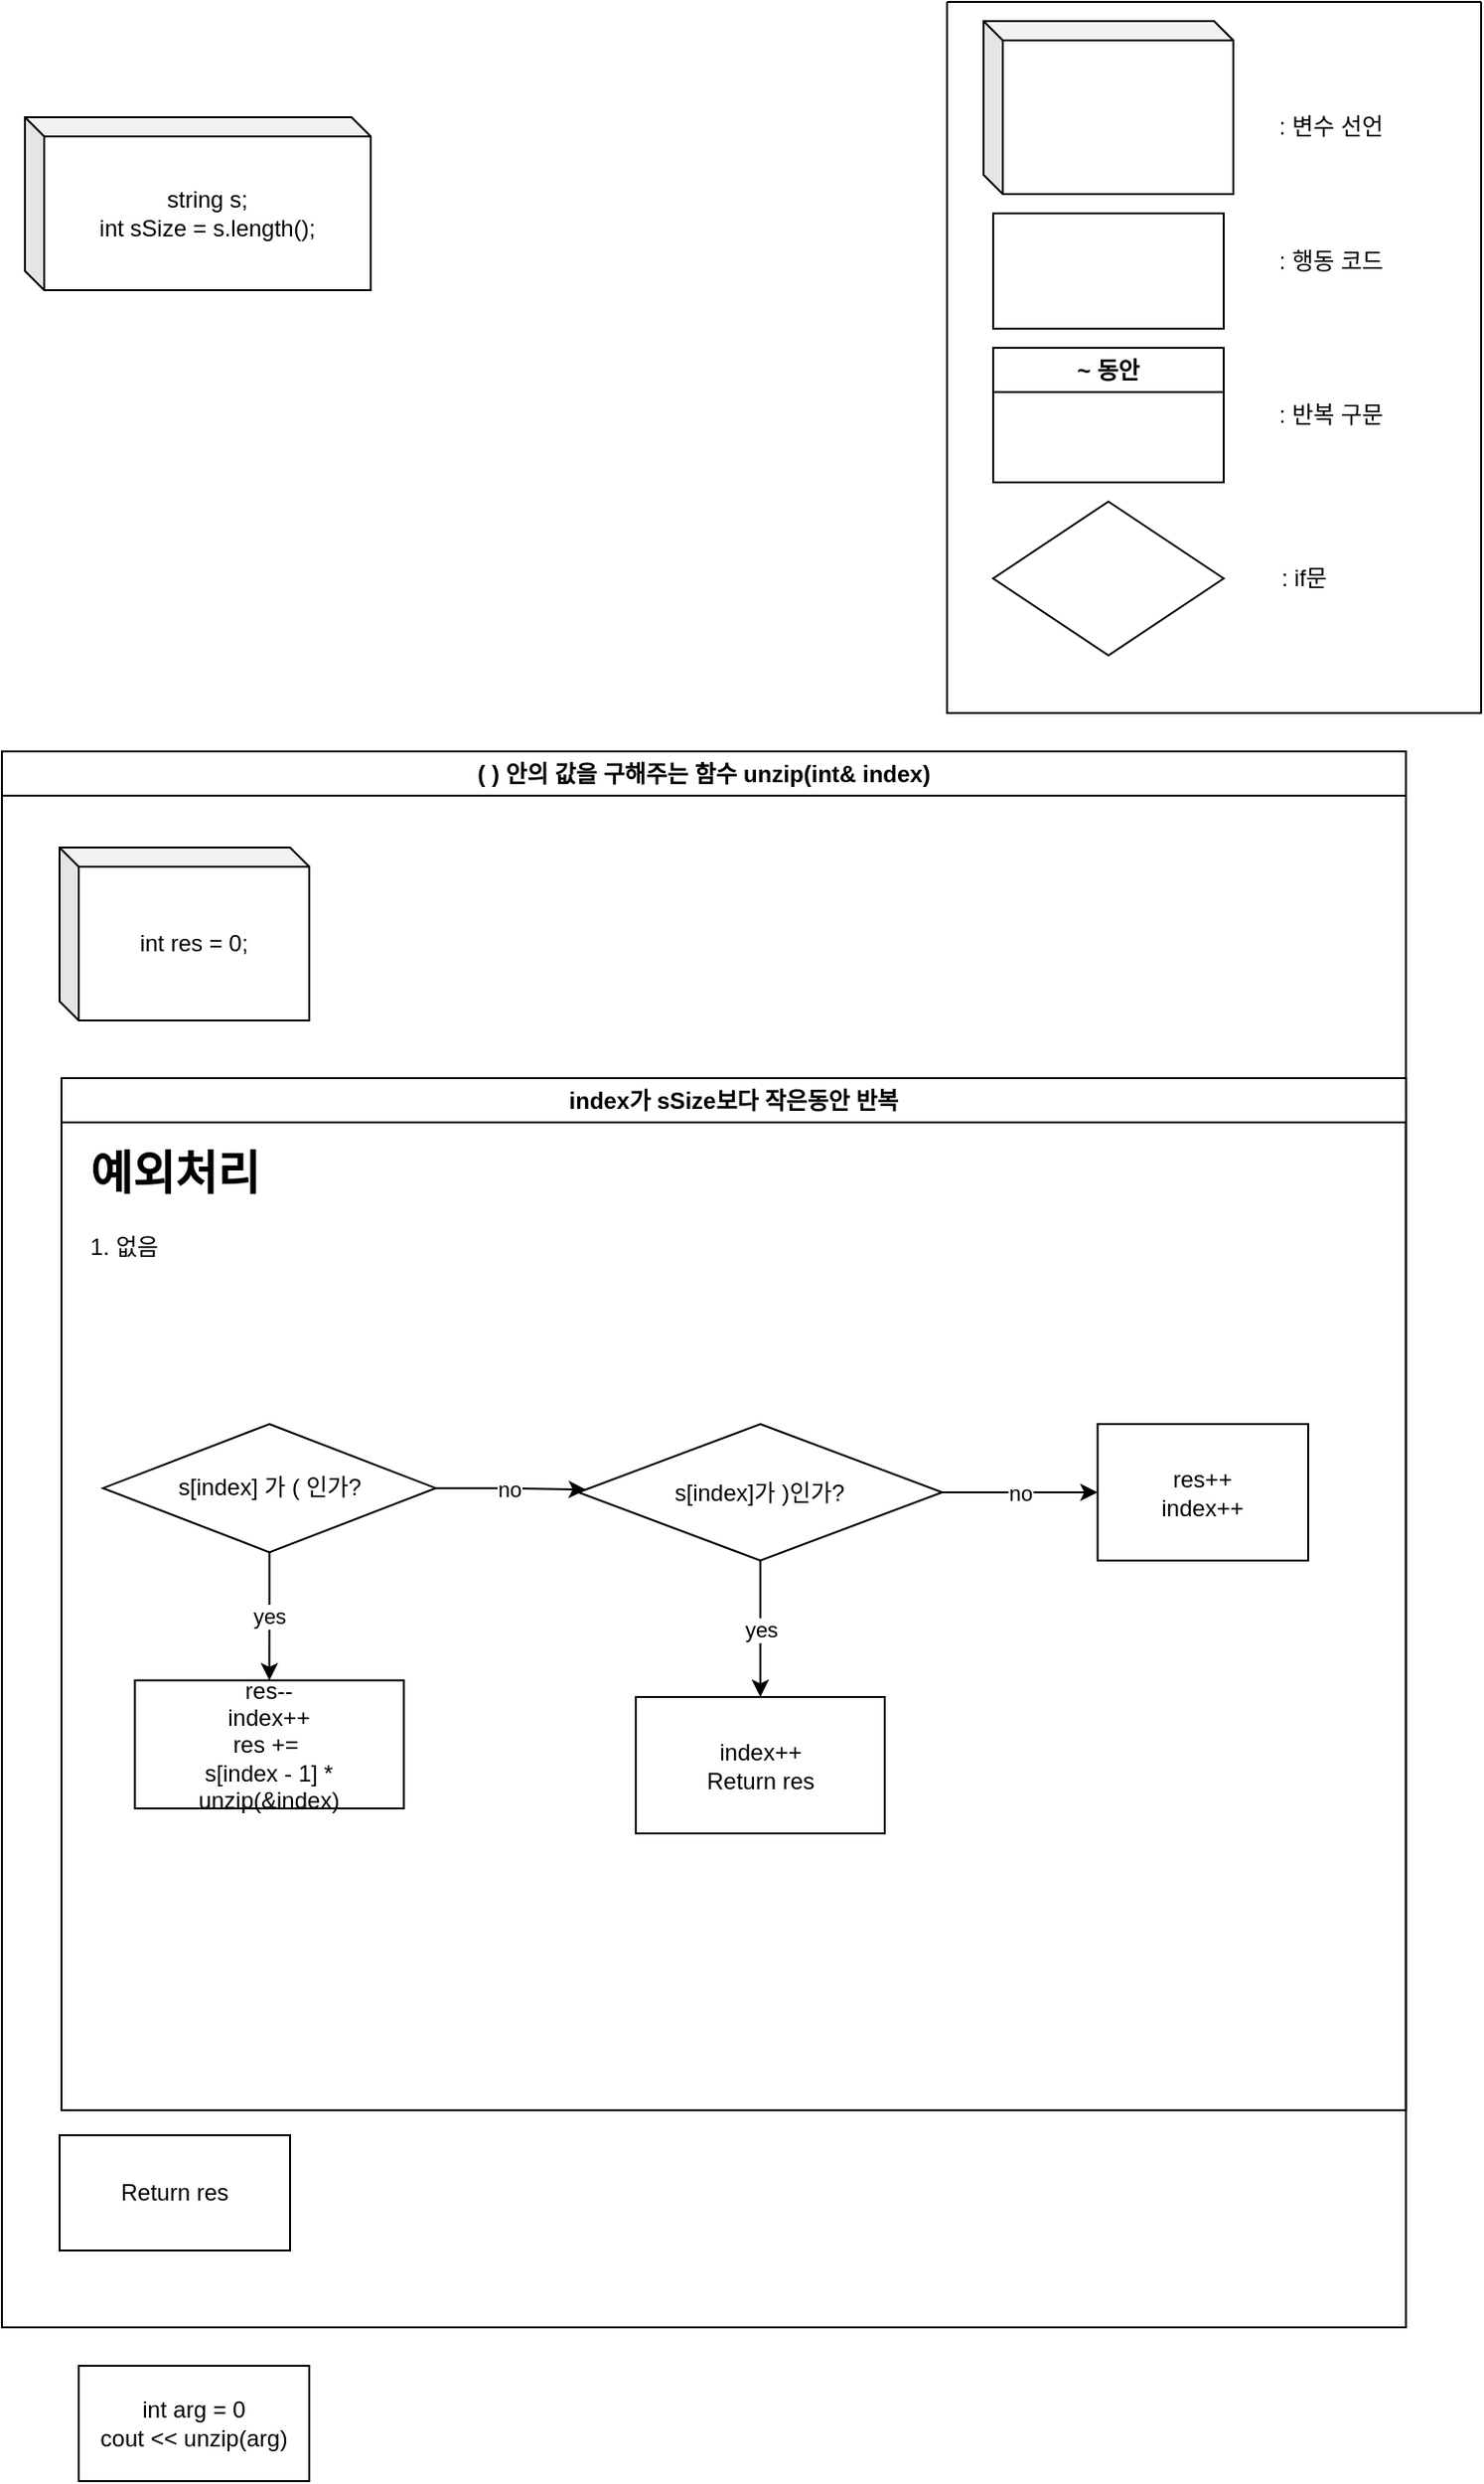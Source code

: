 <mxfile version="22.1.16" type="device">
  <diagram name="페이지-1" id="XEH-w05H915dxmh_htwV">
    <mxGraphModel dx="3371" dy="2037" grid="1" gridSize="10" guides="1" tooltips="1" connect="1" arrows="1" fold="1" page="1" pageScale="1" pageWidth="827" pageHeight="1169" math="0" shadow="0">
      <root>
        <mxCell id="0" />
        <mxCell id="1" parent="0" />
        <mxCell id="oq7J0vayYt1CD7Nd3-gS-1" value="( ) 안의 값을 구해주는 함수 unzip(int&amp;amp; index)" style="swimlane;whiteSpace=wrap;html=1;" vertex="1" parent="1">
          <mxGeometry x="48" y="410" width="730.85" height="820" as="geometry" />
        </mxCell>
        <mxCell id="oq7J0vayYt1CD7Nd3-gS-12" value="int res = 0;" style="shape=cube;whiteSpace=wrap;html=1;boundedLbl=1;backgroundOutline=1;darkOpacity=0.05;darkOpacity2=0.1;size=10;" vertex="1" parent="oq7J0vayYt1CD7Nd3-gS-1">
          <mxGeometry x="30" y="50" width="130" height="90" as="geometry" />
        </mxCell>
        <mxCell id="oq7J0vayYt1CD7Nd3-gS-13" value="index가 sSize보다 작은동안 반복" style="swimlane;whiteSpace=wrap;html=1;" vertex="1" parent="oq7J0vayYt1CD7Nd3-gS-1">
          <mxGeometry x="31" y="170" width="699.85" height="537" as="geometry" />
        </mxCell>
        <mxCell id="oq7J0vayYt1CD7Nd3-gS-14" value="&lt;h1&gt;예외처리&lt;/h1&gt;&lt;p&gt;1. 없음&lt;/p&gt;" style="text;html=1;strokeColor=none;fillColor=none;spacing=5;spacingTop=-20;whiteSpace=wrap;overflow=hidden;rounded=0;" vertex="1" parent="oq7J0vayYt1CD7Nd3-gS-13">
          <mxGeometry x="10" y="30" width="386" height="120" as="geometry" />
        </mxCell>
        <mxCell id="oq7J0vayYt1CD7Nd3-gS-16" value="" style="group" vertex="1" connectable="0" parent="oq7J0vayYt1CD7Nd3-gS-13">
          <mxGeometry x="49" y="180" width="650.85" height="357" as="geometry" />
        </mxCell>
        <mxCell id="oq7J0vayYt1CD7Nd3-gS-17" value="s[index] 가 ( 인가?" style="rhombus;whiteSpace=wrap;html=1;" vertex="1" parent="oq7J0vayYt1CD7Nd3-gS-16">
          <mxGeometry x="-27.339" width="173.147" height="66.667" as="geometry" />
        </mxCell>
        <mxCell id="oq7J0vayYt1CD7Nd3-gS-18" value="res--&lt;br&gt;index++&lt;br&gt;res +=&amp;nbsp;&lt;br&gt;s[index - 1] * unzip(&amp;amp;index)" style="whiteSpace=wrap;html=1;rounded=0;" vertex="1" parent="oq7J0vayYt1CD7Nd3-gS-16">
          <mxGeometry x="-10.77" y="133.33" width="140" height="66.67" as="geometry" />
        </mxCell>
        <mxCell id="oq7J0vayYt1CD7Nd3-gS-19" value="yes" style="edgeStyle=orthogonalEdgeStyle;rounded=0;orthogonalLoop=1;jettySize=auto;html=1;" edge="1" parent="oq7J0vayYt1CD7Nd3-gS-16" source="oq7J0vayYt1CD7Nd3-gS-17" target="oq7J0vayYt1CD7Nd3-gS-18">
          <mxGeometry relative="1" as="geometry" />
        </mxCell>
        <mxCell id="oq7J0vayYt1CD7Nd3-gS-21" value="no" style="edgeStyle=orthogonalEdgeStyle;rounded=0;orthogonalLoop=1;jettySize=auto;html=1;entryX=0.021;entryY=0.481;entryDx=0;entryDy=0;entryPerimeter=0;" edge="1" parent="oq7J0vayYt1CD7Nd3-gS-16" source="oq7J0vayYt1CD7Nd3-gS-17" target="oq7J0vayYt1CD7Nd3-gS-23">
          <mxGeometry relative="1" as="geometry">
            <mxPoint x="220" y="30" as="targetPoint" />
          </mxGeometry>
        </mxCell>
        <mxCell id="oq7J0vayYt1CD7Nd3-gS-22" value="" style="group" vertex="1" connectable="0" parent="oq7J0vayYt1CD7Nd3-gS-16">
          <mxGeometry x="250" width="350" height="213" as="geometry" />
        </mxCell>
        <mxCell id="oq7J0vayYt1CD7Nd3-gS-23" value="s[index]가 )인가?" style="rhombus;whiteSpace=wrap;html=1;" vertex="1" parent="oq7J0vayYt1CD7Nd3-gS-22">
          <mxGeometry x="-29.902" width="189.38" height="71" as="geometry" />
        </mxCell>
        <mxCell id="oq7J0vayYt1CD7Nd3-gS-24" value="index++&lt;br&gt;Return res" style="whiteSpace=wrap;html=1;rounded=0;" vertex="1" parent="oq7J0vayYt1CD7Nd3-gS-22">
          <mxGeometry y="142" width="129.576" height="71" as="geometry" />
        </mxCell>
        <mxCell id="oq7J0vayYt1CD7Nd3-gS-25" value="yes" style="edgeStyle=orthogonalEdgeStyle;rounded=0;orthogonalLoop=1;jettySize=auto;html=1;" edge="1" parent="oq7J0vayYt1CD7Nd3-gS-22" source="oq7J0vayYt1CD7Nd3-gS-23" target="oq7J0vayYt1CD7Nd3-gS-24">
          <mxGeometry relative="1" as="geometry" />
        </mxCell>
        <mxCell id="oq7J0vayYt1CD7Nd3-gS-26" value="res++&lt;br&gt;index++" style="whiteSpace=wrap;html=1;rounded=0;" vertex="1" parent="oq7J0vayYt1CD7Nd3-gS-22">
          <mxGeometry x="240.359" width="109.641" height="71" as="geometry" />
        </mxCell>
        <mxCell id="oq7J0vayYt1CD7Nd3-gS-27" value="no" style="edgeStyle=orthogonalEdgeStyle;rounded=0;orthogonalLoop=1;jettySize=auto;html=1;" edge="1" parent="oq7J0vayYt1CD7Nd3-gS-22" source="oq7J0vayYt1CD7Nd3-gS-23" target="oq7J0vayYt1CD7Nd3-gS-26">
          <mxGeometry relative="1" as="geometry" />
        </mxCell>
        <mxCell id="oq7J0vayYt1CD7Nd3-gS-15" value="Return res" style="rounded=0;whiteSpace=wrap;html=1;" vertex="1" parent="oq7J0vayYt1CD7Nd3-gS-1">
          <mxGeometry x="30" y="720" width="120" height="60" as="geometry" />
        </mxCell>
        <mxCell id="oq7J0vayYt1CD7Nd3-gS-2" value="" style="swimlane;startSize=0;" vertex="1" parent="1">
          <mxGeometry x="540" y="20" width="278" height="370" as="geometry" />
        </mxCell>
        <mxCell id="oq7J0vayYt1CD7Nd3-gS-3" value=": 변수 선언" style="text;html=1;align=center;verticalAlign=middle;whiteSpace=wrap;rounded=0;" vertex="1" parent="oq7J0vayYt1CD7Nd3-gS-2">
          <mxGeometry x="170" y="50" width="60" height="30" as="geometry" />
        </mxCell>
        <mxCell id="oq7J0vayYt1CD7Nd3-gS-4" value="" style="rounded=0;whiteSpace=wrap;html=1;" vertex="1" parent="oq7J0vayYt1CD7Nd3-gS-2">
          <mxGeometry x="24" y="110" width="120" height="60" as="geometry" />
        </mxCell>
        <mxCell id="oq7J0vayYt1CD7Nd3-gS-5" value=": 행동 코드" style="text;html=1;align=center;verticalAlign=middle;whiteSpace=wrap;rounded=0;" vertex="1" parent="oq7J0vayYt1CD7Nd3-gS-2">
          <mxGeometry x="170" y="120" width="60" height="30" as="geometry" />
        </mxCell>
        <mxCell id="oq7J0vayYt1CD7Nd3-gS-6" value="~ 동안" style="swimlane;whiteSpace=wrap;html=1;" vertex="1" parent="oq7J0vayYt1CD7Nd3-gS-2">
          <mxGeometry x="24" y="180" width="120" height="70" as="geometry" />
        </mxCell>
        <mxCell id="oq7J0vayYt1CD7Nd3-gS-7" value=": 반복 구문" style="text;html=1;align=center;verticalAlign=middle;whiteSpace=wrap;rounded=0;" vertex="1" parent="oq7J0vayYt1CD7Nd3-gS-2">
          <mxGeometry x="170" y="200" width="60" height="30" as="geometry" />
        </mxCell>
        <mxCell id="oq7J0vayYt1CD7Nd3-gS-8" value="" style="rhombus;whiteSpace=wrap;html=1;" vertex="1" parent="oq7J0vayYt1CD7Nd3-gS-2">
          <mxGeometry x="24" y="260" width="120" height="80" as="geometry" />
        </mxCell>
        <mxCell id="oq7J0vayYt1CD7Nd3-gS-9" value=": if문" style="text;html=1;align=center;verticalAlign=middle;whiteSpace=wrap;rounded=0;" vertex="1" parent="oq7J0vayYt1CD7Nd3-gS-2">
          <mxGeometry x="156" y="285" width="60" height="30" as="geometry" />
        </mxCell>
        <mxCell id="oq7J0vayYt1CD7Nd3-gS-10" value="" style="shape=cube;whiteSpace=wrap;html=1;boundedLbl=1;backgroundOutline=1;darkOpacity=0.05;darkOpacity2=0.1;size=10;" vertex="1" parent="oq7J0vayYt1CD7Nd3-gS-2">
          <mxGeometry x="19" y="10" width="130" height="90" as="geometry" />
        </mxCell>
        <mxCell id="oq7J0vayYt1CD7Nd3-gS-11" value="string s;&lt;br&gt;int sSize = s.length();" style="shape=cube;whiteSpace=wrap;html=1;boundedLbl=1;backgroundOutline=1;darkOpacity=0.05;darkOpacity2=0.1;size=10;" vertex="1" parent="1">
          <mxGeometry x="60" y="80" width="180" height="90" as="geometry" />
        </mxCell>
        <mxCell id="oq7J0vayYt1CD7Nd3-gS-29" value="int arg = 0&lt;br&gt;cout &amp;lt;&amp;lt; unzip(arg)" style="rounded=0;whiteSpace=wrap;html=1;" vertex="1" parent="1">
          <mxGeometry x="88" y="1250" width="120" height="60" as="geometry" />
        </mxCell>
      </root>
    </mxGraphModel>
  </diagram>
</mxfile>
